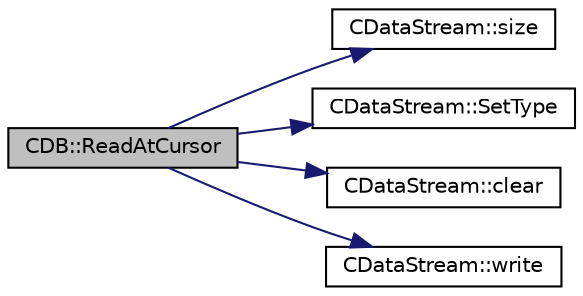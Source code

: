 digraph "CDB::ReadAtCursor"
{
  edge [fontname="Helvetica",fontsize="10",labelfontname="Helvetica",labelfontsize="10"];
  node [fontname="Helvetica",fontsize="10",shape=record];
  rankdir="LR";
  Node39 [label="CDB::ReadAtCursor",height=0.2,width=0.4,color="black", fillcolor="grey75", style="filled", fontcolor="black"];
  Node39 -> Node40 [color="midnightblue",fontsize="10",style="solid",fontname="Helvetica"];
  Node40 [label="CDataStream::size",height=0.2,width=0.4,color="black", fillcolor="white", style="filled",URL="$class_c_data_stream.html#add30f866dd928fc28c47fe79a0a6723a"];
  Node39 -> Node41 [color="midnightblue",fontsize="10",style="solid",fontname="Helvetica"];
  Node41 [label="CDataStream::SetType",height=0.2,width=0.4,color="black", fillcolor="white", style="filled",URL="$class_c_data_stream.html#a92467b36f5b2edff8becb5eadec633ce"];
  Node39 -> Node42 [color="midnightblue",fontsize="10",style="solid",fontname="Helvetica"];
  Node42 [label="CDataStream::clear",height=0.2,width=0.4,color="black", fillcolor="white", style="filled",URL="$class_c_data_stream.html#ade6ed9a3a481e333900e6496707b9692"];
  Node39 -> Node43 [color="midnightblue",fontsize="10",style="solid",fontname="Helvetica"];
  Node43 [label="CDataStream::write",height=0.2,width=0.4,color="black", fillcolor="white", style="filled",URL="$class_c_data_stream.html#abcab3fa1be7676ffdb34908ec7c84b78"];
}
